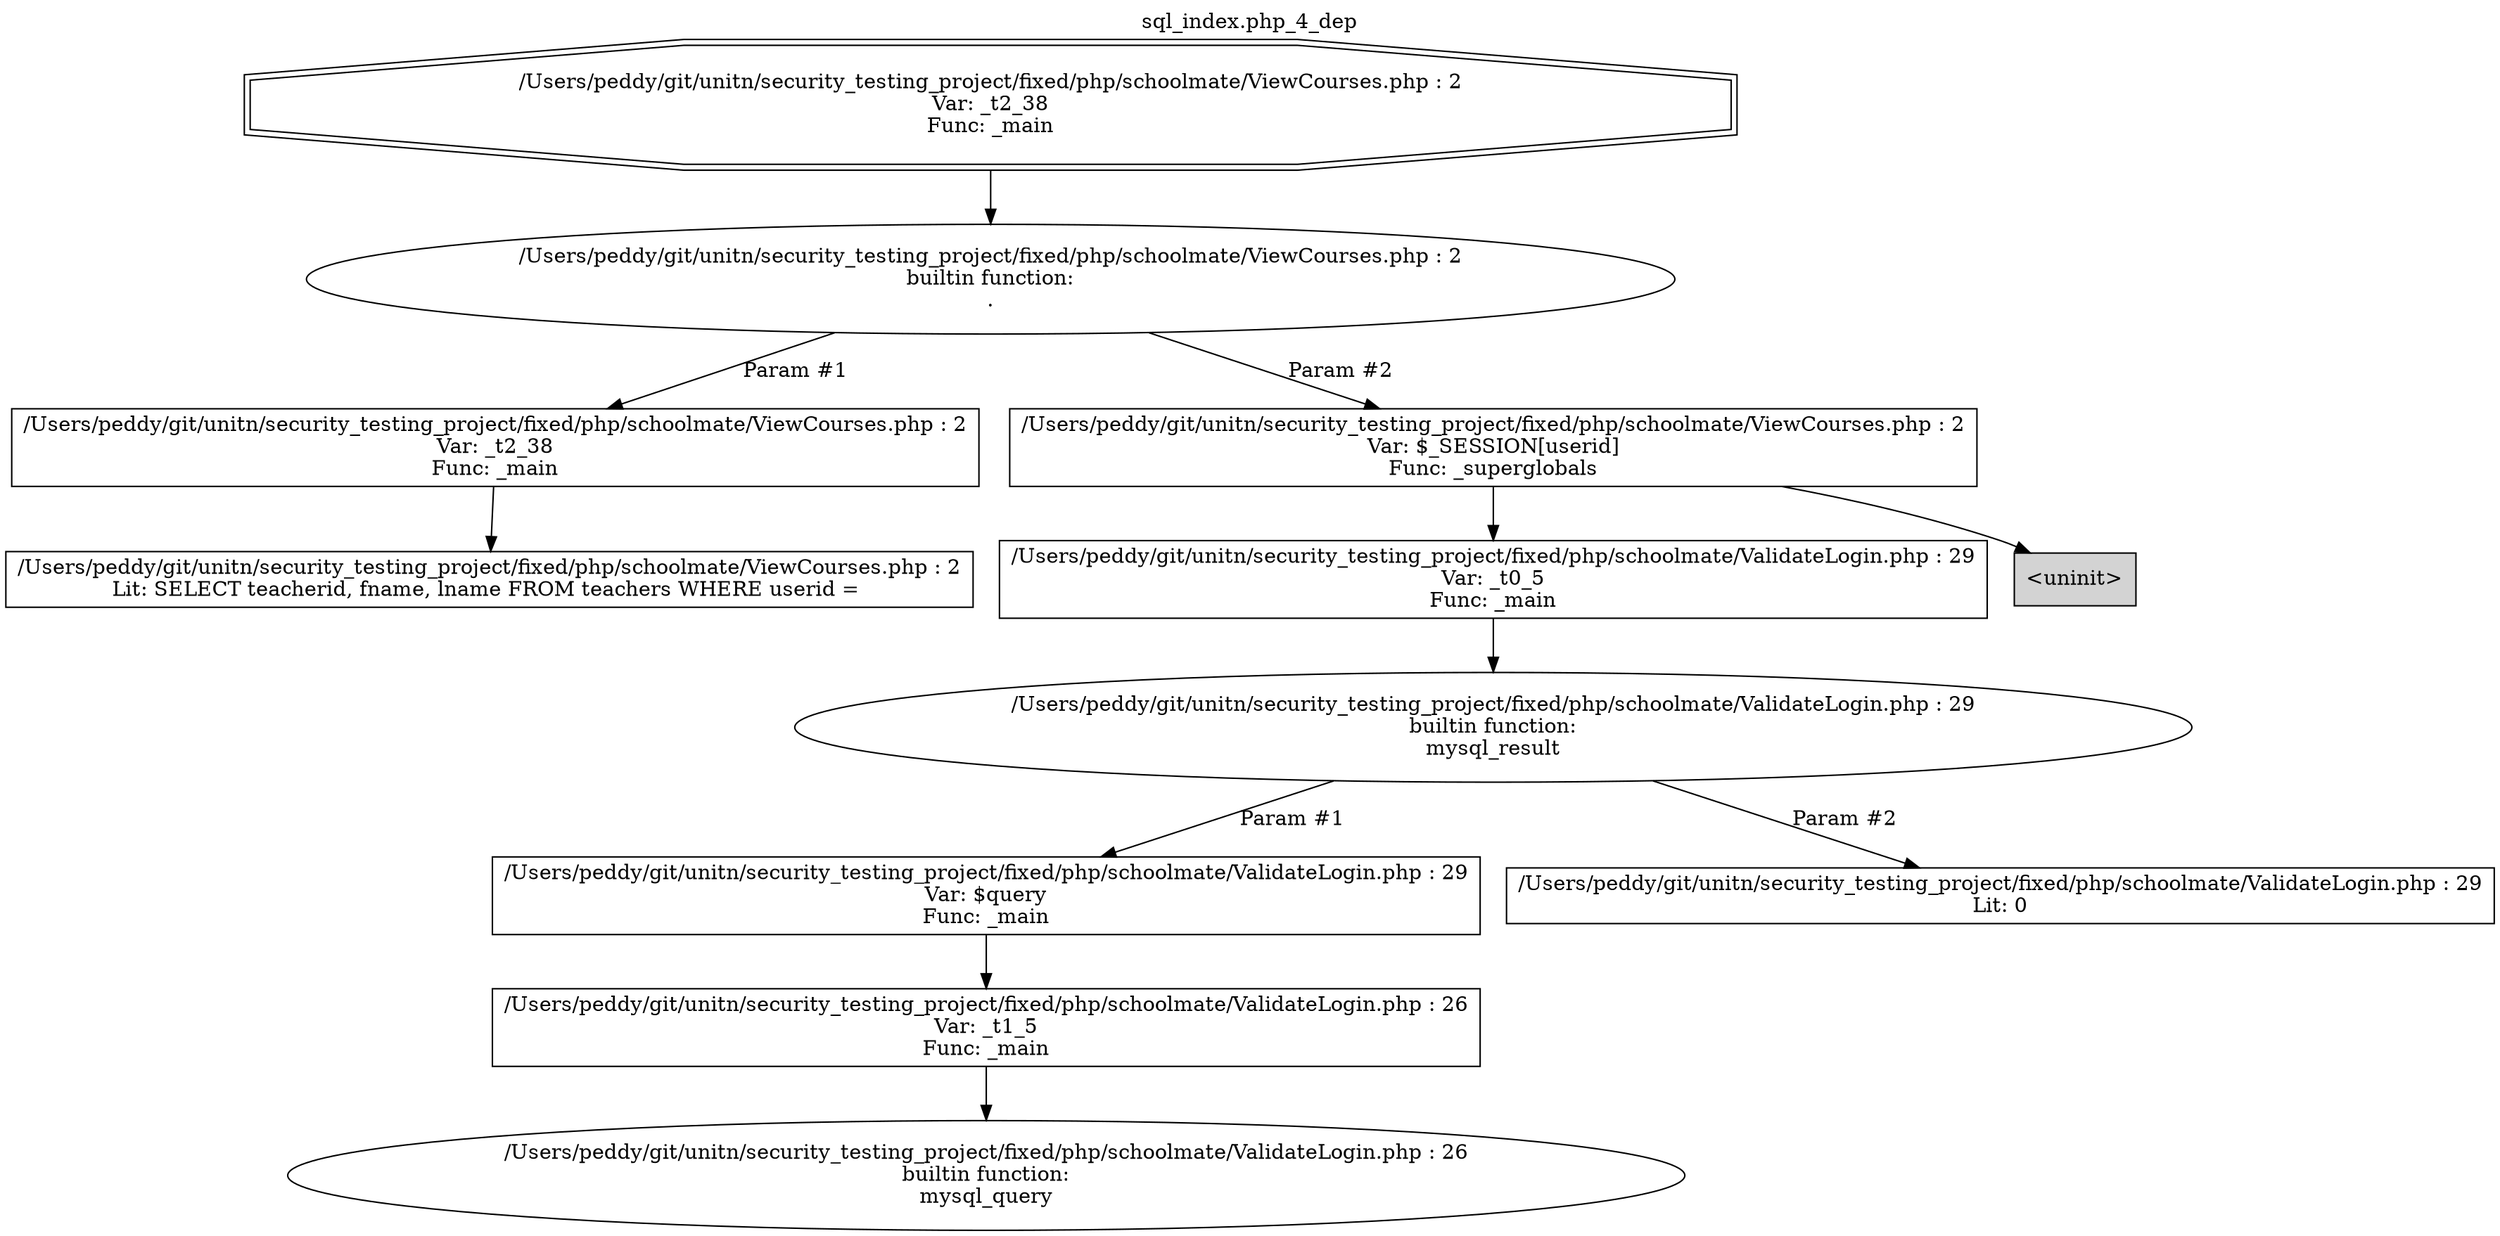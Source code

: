 digraph cfg {
  label="sql_index.php_4_dep";
  labelloc=t;
  n1 [shape=doubleoctagon, label="/Users/peddy/git/unitn/security_testing_project/fixed/php/schoolmate/ViewCourses.php : 2\nVar: _t2_38\nFunc: _main\n"];
  n2 [shape=ellipse, label="/Users/peddy/git/unitn/security_testing_project/fixed/php/schoolmate/ViewCourses.php : 2\nbuiltin function:\n.\n"];
  n3 [shape=box, label="/Users/peddy/git/unitn/security_testing_project/fixed/php/schoolmate/ViewCourses.php : 2\nVar: _t2_38\nFunc: _main\n"];
  n4 [shape=box, label="/Users/peddy/git/unitn/security_testing_project/fixed/php/schoolmate/ViewCourses.php : 2\nLit: SELECT teacherid, fname, lname FROM teachers WHERE userid = \n"];
  n5 [shape=box, label="/Users/peddy/git/unitn/security_testing_project/fixed/php/schoolmate/ViewCourses.php : 2\nVar: $_SESSION[userid]\nFunc: _superglobals\n"];
  n6 [shape=box, label="/Users/peddy/git/unitn/security_testing_project/fixed/php/schoolmate/ValidateLogin.php : 29\nVar: _t0_5\nFunc: _main\n"];
  n7 [shape=ellipse, label="/Users/peddy/git/unitn/security_testing_project/fixed/php/schoolmate/ValidateLogin.php : 29\nbuiltin function:\nmysql_result\n"];
  n8 [shape=box, label="/Users/peddy/git/unitn/security_testing_project/fixed/php/schoolmate/ValidateLogin.php : 29\nVar: $query\nFunc: _main\n"];
  n9 [shape=box, label="/Users/peddy/git/unitn/security_testing_project/fixed/php/schoolmate/ValidateLogin.php : 26\nVar: _t1_5\nFunc: _main\n"];
  n10 [shape=ellipse, label="/Users/peddy/git/unitn/security_testing_project/fixed/php/schoolmate/ValidateLogin.php : 26\nbuiltin function:\nmysql_query\n"];
  n11 [shape=box, label="/Users/peddy/git/unitn/security_testing_project/fixed/php/schoolmate/ValidateLogin.php : 29\nLit: 0\n"];
  n12 [shape=box, label="<uninit>",style=filled];
  n1 -> n2;
  n3 -> n4;
  n2 -> n3[label="Param #1"];
  n2 -> n5[label="Param #2"];
  n6 -> n7;
  n9 -> n10;
  n8 -> n9;
  n7 -> n8[label="Param #1"];
  n7 -> n11[label="Param #2"];
  n5 -> n6;
  n5 -> n12;
}
